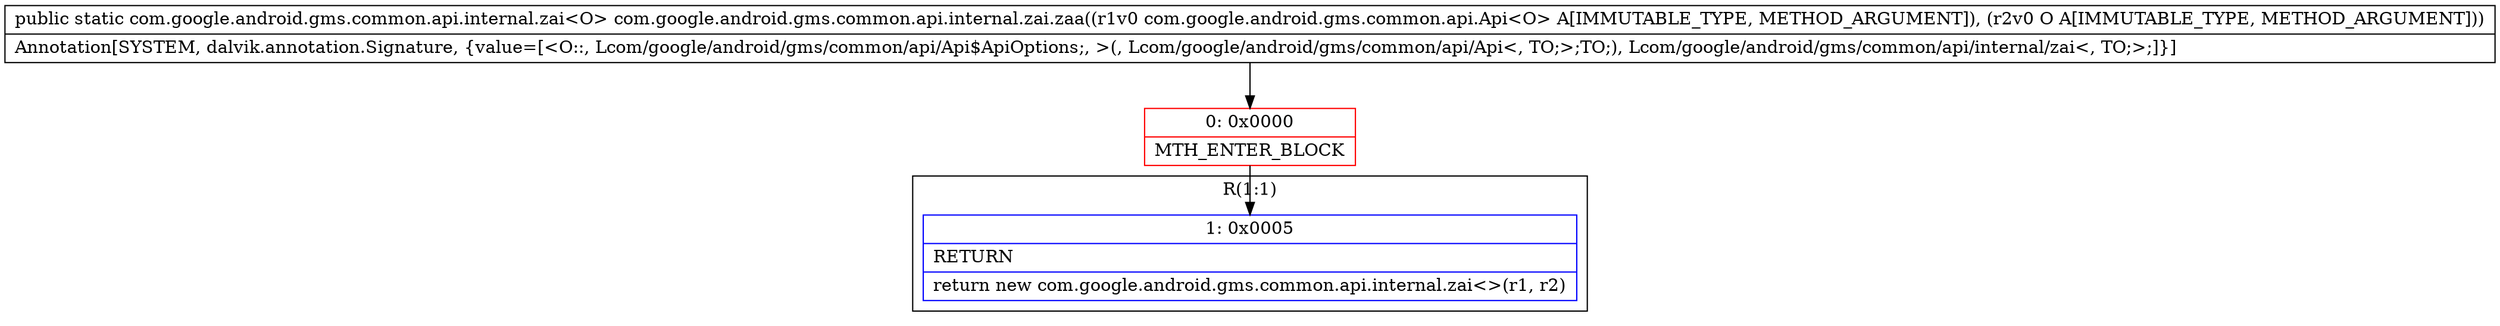 digraph "CFG forcom.google.android.gms.common.api.internal.zai.zaa(Lcom\/google\/android\/gms\/common\/api\/Api;Lcom\/google\/android\/gms\/common\/api\/Api$ApiOptions;)Lcom\/google\/android\/gms\/common\/api\/internal\/zai;" {
subgraph cluster_Region_874063479 {
label = "R(1:1)";
node [shape=record,color=blue];
Node_1 [shape=record,label="{1\:\ 0x0005|RETURN\l|return new com.google.android.gms.common.api.internal.zai\<\>(r1, r2)\l}"];
}
Node_0 [shape=record,color=red,label="{0\:\ 0x0000|MTH_ENTER_BLOCK\l}"];
MethodNode[shape=record,label="{public static com.google.android.gms.common.api.internal.zai\<O\> com.google.android.gms.common.api.internal.zai.zaa((r1v0 com.google.android.gms.common.api.Api\<O\> A[IMMUTABLE_TYPE, METHOD_ARGUMENT]), (r2v0 O A[IMMUTABLE_TYPE, METHOD_ARGUMENT]))  | Annotation[SYSTEM, dalvik.annotation.Signature, \{value=[\<O::, Lcom\/google\/android\/gms\/common\/api\/Api$ApiOptions;, \>(, Lcom\/google\/android\/gms\/common\/api\/Api\<, TO;\>;TO;), Lcom\/google\/android\/gms\/common\/api\/internal\/zai\<, TO;\>;]\}]\l}"];
MethodNode -> Node_0;
Node_0 -> Node_1;
}

